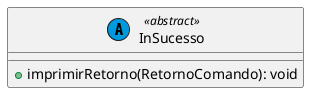@startuml

class InSucesso  << (A,#0099dd) abstract>> {

    + imprimirRetorno(RetornoComando): void
}

@enduml